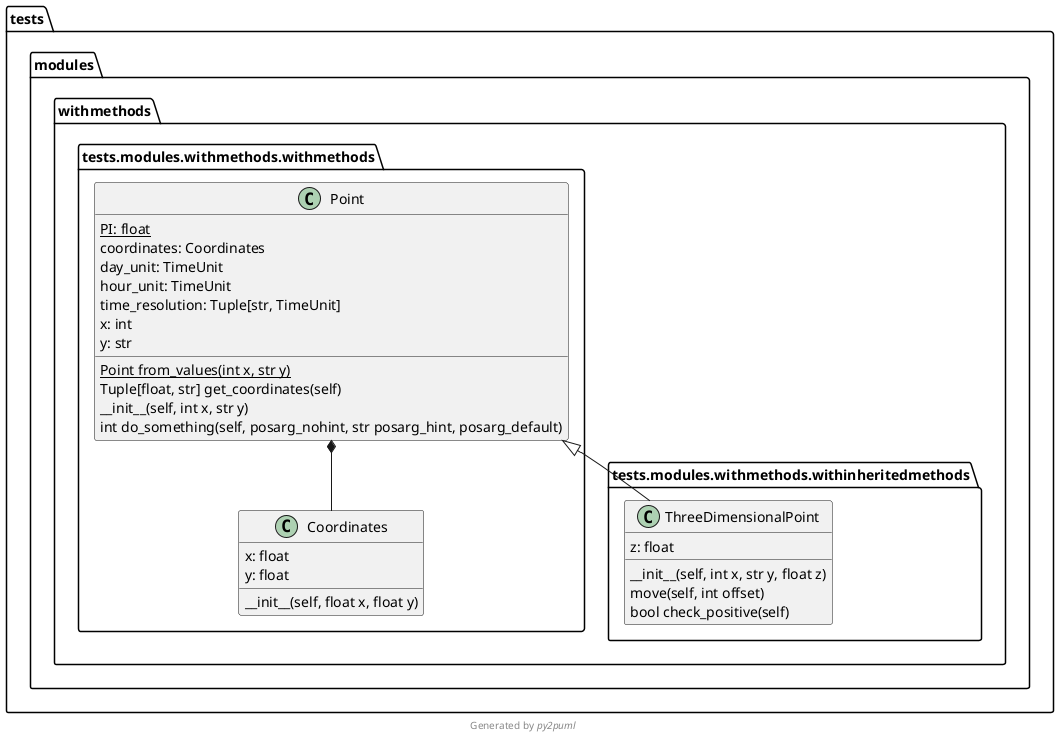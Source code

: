 @startuml tests.modules.withmethods
namespace tests.modules.withmethods {
  namespace withmethods {}
  namespace withinheritedmethods {}
}
class tests.modules.withmethods.withmethods.Point {
  PI: float {static}
  coordinates: Coordinates
  day_unit: TimeUnit
  hour_unit: TimeUnit
  time_resolution: Tuple[str, TimeUnit]
  x: int
  y: str
  {static} Point from_values(int x, str y)
  Tuple[float, str] get_coordinates(self)
  __init__(self, int x, str y)
  int do_something(self, posarg_nohint, str posarg_hint, posarg_default)
}
class tests.modules.withmethods.withinheritedmethods.ThreeDimensionalPoint {
  z: float
  __init__(self, int x, str y, float z)
  move(self, int offset)
  bool check_positive(self)
}
class tests.modules.withmethods.withmethods.Coordinates {
  x: float
  y: float
  __init__(self, float x, float y)
}
tests.modules.withmethods.withmethods.Point *-- tests.modules.withmethods.withmethods.Coordinates
tests.modules.withmethods.withmethods.Point <|-- tests.modules.withmethods.withinheritedmethods.ThreeDimensionalPoint
footer Generated by //py2puml//
@enduml
